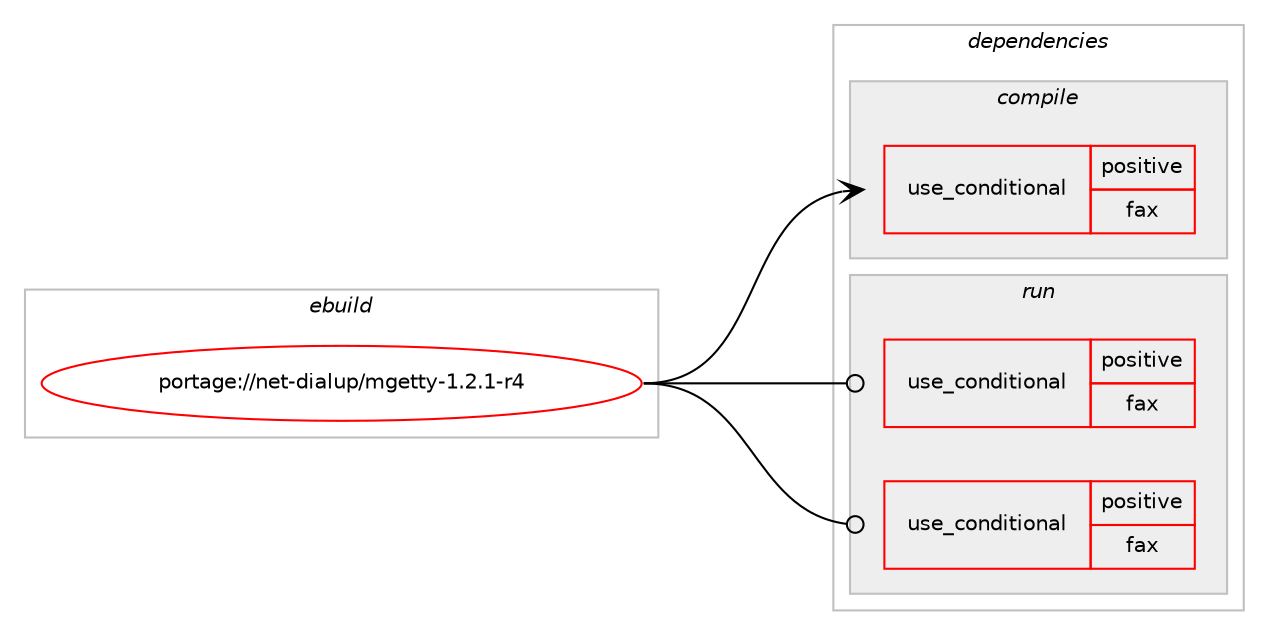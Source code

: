 digraph prolog {

# *************
# Graph options
# *************

newrank=true;
concentrate=true;
compound=true;
graph [rankdir=LR,fontname=Helvetica,fontsize=10,ranksep=1.5];#, ranksep=2.5, nodesep=0.2];
edge  [arrowhead=vee];
node  [fontname=Helvetica,fontsize=10];

# **********
# The ebuild
# **********

subgraph cluster_leftcol {
color=gray;
rank=same;
label=<<i>ebuild</i>>;
id [label="portage://net-dialup/mgetty-1.2.1-r4", color=red, width=4, href="../net-dialup/mgetty-1.2.1-r4.svg"];
}

# ****************
# The dependencies
# ****************

subgraph cluster_midcol {
color=gray;
label=<<i>dependencies</i>>;
subgraph cluster_compile {
fillcolor="#eeeeee";
style=filled;
label=<<i>compile</i>>;
subgraph cond1254 {
dependency1523 [label=<<TABLE BORDER="0" CELLBORDER="1" CELLSPACING="0" CELLPADDING="4"><TR><TD ROWSPAN="3" CELLPADDING="10">use_conditional</TD></TR><TR><TD>positive</TD></TR><TR><TD>fax</TD></TR></TABLE>>, shape=none, color=red];
# *** BEGIN UNKNOWN DEPENDENCY TYPE (TODO) ***
# dependency1523 -> package_dependency(portage://net-dialup/mgetty-1.2.1-r4,install,weak,net-misc,efax,none,[,,],[],[])
# *** END UNKNOWN DEPENDENCY TYPE (TODO) ***

}
id:e -> dependency1523:w [weight=20,style="solid",arrowhead="vee"];
# *** BEGIN UNKNOWN DEPENDENCY TYPE (TODO) ***
# id -> package_dependency(portage://net-dialup/mgetty-1.2.1-r4,install,no,app-alternatives,awk,none,[,,],[],[])
# *** END UNKNOWN DEPENDENCY TYPE (TODO) ***

# *** BEGIN UNKNOWN DEPENDENCY TYPE (TODO) ***
# id -> package_dependency(portage://net-dialup/mgetty-1.2.1-r4,install,no,dev-lang,perl,none,[,,],[],[])
# *** END UNKNOWN DEPENDENCY TYPE (TODO) ***

# *** BEGIN UNKNOWN DEPENDENCY TYPE (TODO) ***
# id -> package_dependency(portage://net-dialup/mgetty-1.2.1-r4,install,no,sys-apps,groff,none,[,,],[],[])
# *** END UNKNOWN DEPENDENCY TYPE (TODO) ***

# *** BEGIN UNKNOWN DEPENDENCY TYPE (TODO) ***
# id -> package_dependency(portage://net-dialup/mgetty-1.2.1-r4,install,no,sys-apps,texinfo,none,[,,],[],[])
# *** END UNKNOWN DEPENDENCY TYPE (TODO) ***

}
subgraph cluster_compileandrun {
fillcolor="#eeeeee";
style=filled;
label=<<i>compile and run</i>>;
}
subgraph cluster_run {
fillcolor="#eeeeee";
style=filled;
label=<<i>run</i>>;
subgraph cond1255 {
dependency1524 [label=<<TABLE BORDER="0" CELLBORDER="1" CELLSPACING="0" CELLPADDING="4"><TR><TD ROWSPAN="3" CELLPADDING="10">use_conditional</TD></TR><TR><TD>positive</TD></TR><TR><TD>fax</TD></TR></TABLE>>, shape=none, color=red];
# *** BEGIN UNKNOWN DEPENDENCY TYPE (TODO) ***
# dependency1524 -> package_dependency(portage://net-dialup/mgetty-1.2.1-r4,run,no,app-text,ghostscript-gpl,none,[,,],[],[])
# *** END UNKNOWN DEPENDENCY TYPE (TODO) ***

# *** BEGIN UNKNOWN DEPENDENCY TYPE (TODO) ***
# dependency1524 -> package_dependency(portage://net-dialup/mgetty-1.2.1-r4,run,no,media-libs,netpbm,none,[,,],[],[])
# *** END UNKNOWN DEPENDENCY TYPE (TODO) ***

}
id:e -> dependency1524:w [weight=20,style="solid",arrowhead="odot"];
subgraph cond1256 {
dependency1525 [label=<<TABLE BORDER="0" CELLBORDER="1" CELLSPACING="0" CELLPADDING="4"><TR><TD ROWSPAN="3" CELLPADDING="10">use_conditional</TD></TR><TR><TD>positive</TD></TR><TR><TD>fax</TD></TR></TABLE>>, shape=none, color=red];
# *** BEGIN UNKNOWN DEPENDENCY TYPE (TODO) ***
# dependency1525 -> package_dependency(portage://net-dialup/mgetty-1.2.1-r4,run,weak,net-misc,efax,none,[,,],[],[])
# *** END UNKNOWN DEPENDENCY TYPE (TODO) ***

}
id:e -> dependency1525:w [weight=20,style="solid",arrowhead="odot"];
# *** BEGIN UNKNOWN DEPENDENCY TYPE (TODO) ***
# id -> package_dependency(portage://net-dialup/mgetty-1.2.1-r4,run,no,acct-group,fax,none,[,,],[],[])
# *** END UNKNOWN DEPENDENCY TYPE (TODO) ***

# *** BEGIN UNKNOWN DEPENDENCY TYPE (TODO) ***
# id -> package_dependency(portage://net-dialup/mgetty-1.2.1-r4,run,no,acct-user,fax,none,[,,],[],[])
# *** END UNKNOWN DEPENDENCY TYPE (TODO) ***

# *** BEGIN UNKNOWN DEPENDENCY TYPE (TODO) ***
# id -> package_dependency(portage://net-dialup/mgetty-1.2.1-r4,run,no,app-alternatives,awk,none,[,,],[],[])
# *** END UNKNOWN DEPENDENCY TYPE (TODO) ***

# *** BEGIN UNKNOWN DEPENDENCY TYPE (TODO) ***
# id -> package_dependency(portage://net-dialup/mgetty-1.2.1-r4,run,no,dev-lang,perl,none,[,,],[],[])
# *** END UNKNOWN DEPENDENCY TYPE (TODO) ***

# *** BEGIN UNKNOWN DEPENDENCY TYPE (TODO) ***
# id -> package_dependency(portage://net-dialup/mgetty-1.2.1-r4,run,no,sys-apps,groff,none,[,,],[],[])
# *** END UNKNOWN DEPENDENCY TYPE (TODO) ***

# *** BEGIN UNKNOWN DEPENDENCY TYPE (TODO) ***
# id -> package_dependency(portage://net-dialup/mgetty-1.2.1-r4,run,no,sys-apps,texinfo,none,[,,],[],[])
# *** END UNKNOWN DEPENDENCY TYPE (TODO) ***

}
}

# **************
# The candidates
# **************

subgraph cluster_choices {
rank=same;
color=gray;
label=<<i>candidates</i>>;

}

}
